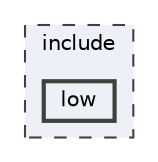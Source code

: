 digraph "include/low"
{
 // LATEX_PDF_SIZE
  bgcolor="transparent";
  edge [fontname=Helvetica,fontsize=10,labelfontname=Helvetica,labelfontsize=10];
  node [fontname=Helvetica,fontsize=10,shape=box,height=0.2,width=0.4];
  compound=true
  subgraph clusterdir_d44c64559bbebec7f509842c48db8b23 {
    graph [ bgcolor="#edf0f7", pencolor="grey25", label="include", fontname=Helvetica,fontsize=10 style="filled,dashed", URL="dir_d44c64559bbebec7f509842c48db8b23.html",tooltip=""]
  dir_3ea27b70a032407c3cf1a868c9ab9537 [label="low", fillcolor="#edf0f7", color="grey25", style="filled,bold", URL="dir_3ea27b70a032407c3cf1a868c9ab9537.html",tooltip=""];
  }
}
